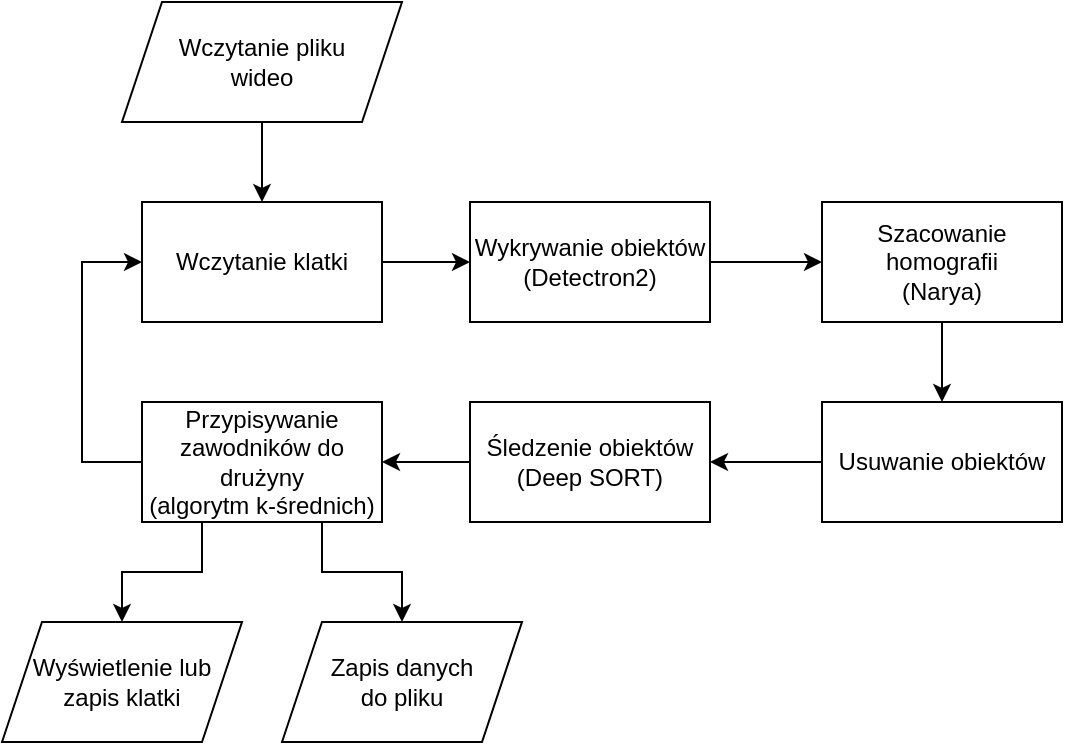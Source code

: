 <mxfile version="15.4.0" type="device"><diagram id="CRks4MIRBYonAQrO5lRw" name="Strona-1"><mxGraphModel dx="1086" dy="806" grid="1" gridSize="10" guides="1" tooltips="1" connect="1" arrows="1" fold="1" page="1" pageScale="1" pageWidth="827" pageHeight="1169" math="0" shadow="0"><root><mxCell id="0"/><mxCell id="1" parent="0"/><mxCell id="qB2QOwAWEJn_qaydf9wU-16" value="" style="edgeStyle=orthogonalEdgeStyle;rounded=0;orthogonalLoop=1;jettySize=auto;html=1;" parent="1" source="qB2QOwAWEJn_qaydf9wU-1" target="qB2QOwAWEJn_qaydf9wU-14" edge="1"><mxGeometry relative="1" as="geometry"/></mxCell><mxCell id="qB2QOwAWEJn_qaydf9wU-1" value="Wczytanie pliku &lt;br&gt;wideo" style="shape=parallelogram;perimeter=parallelogramPerimeter;whiteSpace=wrap;html=1;fixedSize=1;size=20;" parent="1" vertex="1"><mxGeometry x="120" y="190" width="140" height="60" as="geometry"/></mxCell><mxCell id="qB2QOwAWEJn_qaydf9wU-5" value="" style="edgeStyle=orthogonalEdgeStyle;rounded=0;orthogonalLoop=1;jettySize=auto;html=1;" parent="1" source="qB2QOwAWEJn_qaydf9wU-2" target="qB2QOwAWEJn_qaydf9wU-4" edge="1"><mxGeometry relative="1" as="geometry"/></mxCell><mxCell id="qB2QOwAWEJn_qaydf9wU-2" value="Wykrywanie obiektów&lt;br&gt;(Detectron2)" style="whiteSpace=wrap;html=1;" parent="1" vertex="1"><mxGeometry x="294" y="290" width="120" height="60" as="geometry"/></mxCell><mxCell id="qB2QOwAWEJn_qaydf9wU-7" value="" style="edgeStyle=orthogonalEdgeStyle;rounded=0;orthogonalLoop=1;jettySize=auto;html=1;" parent="1" source="qB2QOwAWEJn_qaydf9wU-4" target="qB2QOwAWEJn_qaydf9wU-6" edge="1"><mxGeometry relative="1" as="geometry"/></mxCell><mxCell id="qB2QOwAWEJn_qaydf9wU-4" value="Szacowanie homografii&lt;br&gt;(Narya)" style="whiteSpace=wrap;html=1;" parent="1" vertex="1"><mxGeometry x="470" y="290" width="120" height="60" as="geometry"/></mxCell><mxCell id="qB2QOwAWEJn_qaydf9wU-9" value="" style="edgeStyle=orthogonalEdgeStyle;rounded=0;orthogonalLoop=1;jettySize=auto;html=1;" parent="1" source="qB2QOwAWEJn_qaydf9wU-6" target="qB2QOwAWEJn_qaydf9wU-8" edge="1"><mxGeometry relative="1" as="geometry"/></mxCell><mxCell id="qB2QOwAWEJn_qaydf9wU-6" value="Usuwanie obiektów" style="whiteSpace=wrap;html=1;" parent="1" vertex="1"><mxGeometry x="470" y="390" width="120" height="60" as="geometry"/></mxCell><mxCell id="qB2QOwAWEJn_qaydf9wU-11" value="" style="edgeStyle=orthogonalEdgeStyle;rounded=0;orthogonalLoop=1;jettySize=auto;html=1;" parent="1" source="qB2QOwAWEJn_qaydf9wU-8" target="qB2QOwAWEJn_qaydf9wU-10" edge="1"><mxGeometry relative="1" as="geometry"/></mxCell><mxCell id="qB2QOwAWEJn_qaydf9wU-8" value="Śledzenie obiektów&lt;br&gt;(Deep SORT)" style="whiteSpace=wrap;html=1;" parent="1" vertex="1"><mxGeometry x="294" y="390" width="120" height="60" as="geometry"/></mxCell><mxCell id="OfW3TLiOGpGr7jv92eTu-1" style="edgeStyle=orthogonalEdgeStyle;rounded=0;orthogonalLoop=1;jettySize=auto;html=1;exitX=0;exitY=0.5;exitDx=0;exitDy=0;entryX=0;entryY=0.5;entryDx=0;entryDy=0;" edge="1" parent="1" source="qB2QOwAWEJn_qaydf9wU-10" target="qB2QOwAWEJn_qaydf9wU-14"><mxGeometry relative="1" as="geometry"><Array as="points"><mxPoint x="100" y="420"/><mxPoint x="100" y="320"/></Array></mxGeometry></mxCell><mxCell id="OfW3TLiOGpGr7jv92eTu-4" style="edgeStyle=orthogonalEdgeStyle;rounded=0;orthogonalLoop=1;jettySize=auto;html=1;exitX=0.75;exitY=1;exitDx=0;exitDy=0;entryX=0.5;entryY=0;entryDx=0;entryDy=0;" edge="1" parent="1" source="qB2QOwAWEJn_qaydf9wU-10" target="qB2QOwAWEJn_qaydf9wU-19"><mxGeometry relative="1" as="geometry"/></mxCell><mxCell id="OfW3TLiOGpGr7jv92eTu-5" style="edgeStyle=orthogonalEdgeStyle;rounded=0;orthogonalLoop=1;jettySize=auto;html=1;exitX=0.25;exitY=1;exitDx=0;exitDy=0;entryX=0.5;entryY=0;entryDx=0;entryDy=0;" edge="1" parent="1" source="qB2QOwAWEJn_qaydf9wU-10" target="qB2QOwAWEJn_qaydf9wU-22"><mxGeometry relative="1" as="geometry"/></mxCell><mxCell id="qB2QOwAWEJn_qaydf9wU-10" value="Przypisywanie zawodników do drużyny&lt;br&gt;(algorytm k-średnich)" style="whiteSpace=wrap;html=1;" parent="1" vertex="1"><mxGeometry x="130" y="390" width="120" height="60" as="geometry"/></mxCell><mxCell id="qB2QOwAWEJn_qaydf9wU-15" value="" style="edgeStyle=orthogonalEdgeStyle;rounded=0;orthogonalLoop=1;jettySize=auto;html=1;" parent="1" source="qB2QOwAWEJn_qaydf9wU-14" target="qB2QOwAWEJn_qaydf9wU-2" edge="1"><mxGeometry relative="1" as="geometry"/></mxCell><mxCell id="qB2QOwAWEJn_qaydf9wU-14" value="Wczytanie klatki" style="rounded=0;whiteSpace=wrap;html=1;" parent="1" vertex="1"><mxGeometry x="130" y="290" width="120" height="60" as="geometry"/></mxCell><mxCell id="qB2QOwAWEJn_qaydf9wU-22" value="Wyświetlenie lub zapis klatki" style="shape=parallelogram;perimeter=parallelogramPerimeter;whiteSpace=wrap;html=1;fixedSize=1;" parent="1" vertex="1"><mxGeometry x="60" y="500" width="120" height="60" as="geometry"/></mxCell><mxCell id="qB2QOwAWEJn_qaydf9wU-19" value="Zapis danych &lt;br&gt;do pliku" style="shape=parallelogram;perimeter=parallelogramPerimeter;whiteSpace=wrap;html=1;fixedSize=1;" parent="1" vertex="1"><mxGeometry x="200" y="500" width="120" height="60" as="geometry"/></mxCell></root></mxGraphModel></diagram></mxfile>